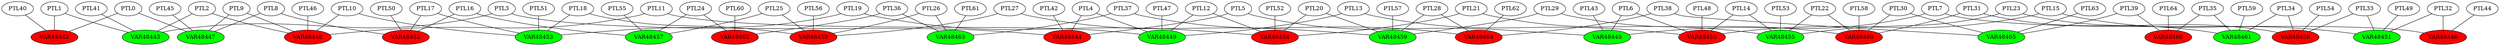 graph model {
PTL0 -- VAR48442;

PTL0 -- VAR48447;

PTL1 -- VAR48442;

PTL1 -- VAR48443;

PTL2 -- VAR48443;

PTL2 -- VAR48448;

PTL3 -- VAR48443;

PTL3 -- VAR48444;

PTL4 -- VAR48444;

PTL4 -- VAR48449;

PTL5 -- VAR48444;

PTL5 -- VAR48445;

PTL6 -- VAR48445;

PTL6 -- VAR48450;

PTL7 -- VAR48445;

PTL7 -- VAR48446;

PTL8 -- VAR48447;

PTL8 -- VAR48452;

PTL9 -- VAR48447;

PTL9 -- VAR48448;

PTL10 -- VAR48448;

PTL10 -- VAR48453;

PTL11 -- VAR48448;

PTL11 -- VAR48449;

PTL12 -- VAR48449;

PTL12 -- VAR48454;

PTL13 -- VAR48449;

PTL13 -- VAR48450;

PTL14 -- VAR48450;

PTL14 -- VAR48455;

PTL15 -- VAR48450;

PTL15 -- VAR48451;

PTL16 -- VAR48452;

PTL16 -- VAR48457;

PTL17 -- VAR48452;

PTL17 -- VAR48453;

PTL18 -- VAR48453;

PTL18 -- VAR48458;

PTL19 -- VAR48453;

PTL19 -- VAR48454;

PTL20 -- VAR48454;

PTL20 -- VAR48459;

PTL21 -- VAR48454;

PTL21 -- VAR48455;

PTL22 -- VAR48455;

PTL22 -- VAR48460;

PTL23 -- VAR48455;

PTL23 -- VAR48456;

PTL24 -- VAR48457;

PTL24 -- VAR48462;

PTL25 -- VAR48457;

PTL25 -- VAR48458;

PTL26 -- VAR48458;

PTL26 -- VAR48463;

PTL27 -- VAR48458;

PTL27 -- VAR48459;

PTL28 -- VAR48459;

PTL28 -- VAR48464;

PTL29 -- VAR48459;

PTL29 -- VAR48460;

PTL30 -- VAR48460;

PTL30 -- VAR48465;

PTL31 -- VAR48460;

PTL31 -- VAR48461;

PTL32 -- VAR48446;

PTL32 -- VAR48451;

PTL33 -- VAR48451;

PTL33 -- VAR48456;

PTL34 -- VAR48456;

PTL34 -- VAR48461;

PTL35 -- VAR48461;

PTL35 -- VAR48466;

PTL36 -- VAR48462;

PTL36 -- VAR48463;

PTL37 -- VAR48463;

PTL37 -- VAR48464;

PTL38 -- VAR48464;

PTL38 -- VAR48465;

PTL39 -- VAR48465;

PTL39 -- VAR48466;

PTL40 -- VAR48442;

PTL41 -- VAR48443;

PTL42 -- VAR48444;

PTL43 -- VAR48445;

PTL44 -- VAR48446;

PTL45 -- VAR48447;

PTL46 -- VAR48448;

PTL47 -- VAR48449;

PTL48 -- VAR48450;

PTL49 -- VAR48451;

PTL50 -- VAR48452;

PTL51 -- VAR48453;

PTL52 -- VAR48454;

PTL53 -- VAR48455;

PTL54 -- VAR48456;

PTL55 -- VAR48457;

PTL56 -- VAR48458;

PTL57 -- VAR48459;

PTL58 -- VAR48460;

PTL59 -- VAR48461;

PTL60 -- VAR48462;

PTL61 -- VAR48463;

PTL62 -- VAR48464;

PTL63 -- VAR48465;

PTL64 -- VAR48466;

VAR48442 [style=filled fillcolor=red];
VAR48447 [style=filled fillcolor=green];
VAR48443 [style=filled fillcolor=green];
VAR48448 [style=filled fillcolor=red];
VAR48444 [style=filled fillcolor=red];
VAR48449 [style=filled fillcolor=green];
VAR48445 [style=filled fillcolor=green];
VAR48450 [style=filled fillcolor=red];
VAR48446 [style=filled fillcolor=red];
VAR48452 [style=filled fillcolor=red];
VAR48453 [style=filled fillcolor=green];
VAR48454 [style=filled fillcolor=red];
VAR48455 [style=filled fillcolor=green];
VAR48451 [style=filled fillcolor=green];
VAR48457 [style=filled fillcolor=green];
VAR48458 [style=filled fillcolor=red];
VAR48459 [style=filled fillcolor=green];
VAR48460 [style=filled fillcolor=red];
VAR48456 [style=filled fillcolor=red];
VAR48462 [style=filled fillcolor=red];
VAR48463 [style=filled fillcolor=green];
VAR48464 [style=filled fillcolor=red];
VAR48465 [style=filled fillcolor=green];
VAR48461 [style=filled fillcolor=green];
VAR48466 [style=filled fillcolor=red];
}
